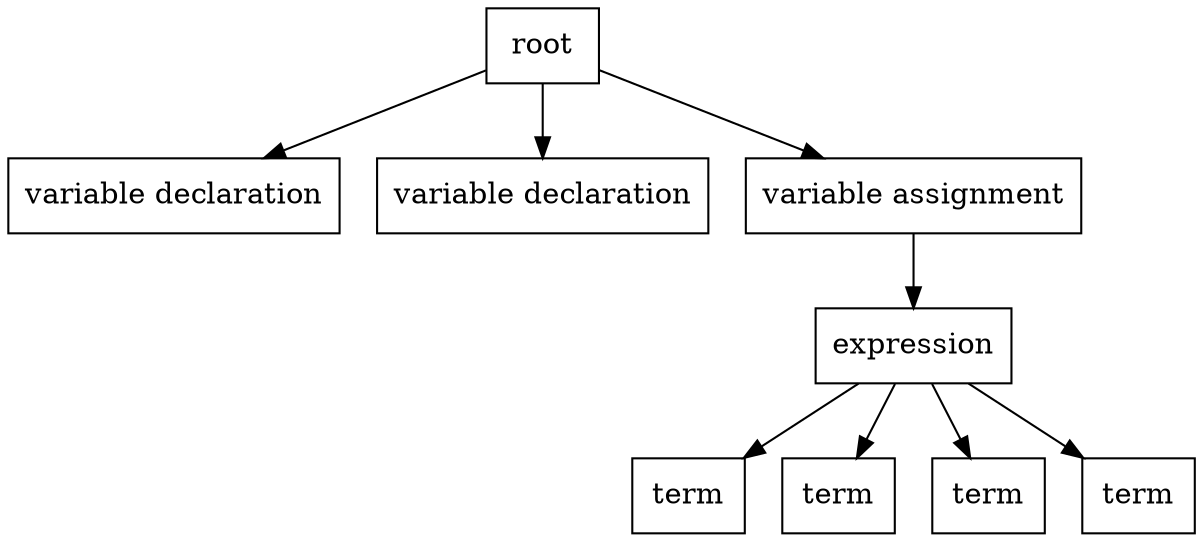 digraph ast {
    "0_0" [label="root", shape=box];
    "1_0" [label="variable declaration", shape=box];
    "0_0" -> "1_0"
    "1_1" [label="variable declaration", shape=box];
    "0_0" -> "1_1"
    "1_2" [label="variable assignment", shape=box];
    "2_0" [label="expression", shape=box];
    "3_0" [label="term", shape=box];
    "2_0" -> "3_0"
    "3_1" [label="term", shape=box];
    "2_0" -> "3_1"
    "3_2" [label="term", shape=box];
    "2_0" -> "3_2"
    "3_3" [label="term", shape=box];
    "2_0" -> "3_3"
    "1_2" -> "2_0";
    "0_0" -> "1_2"
}
